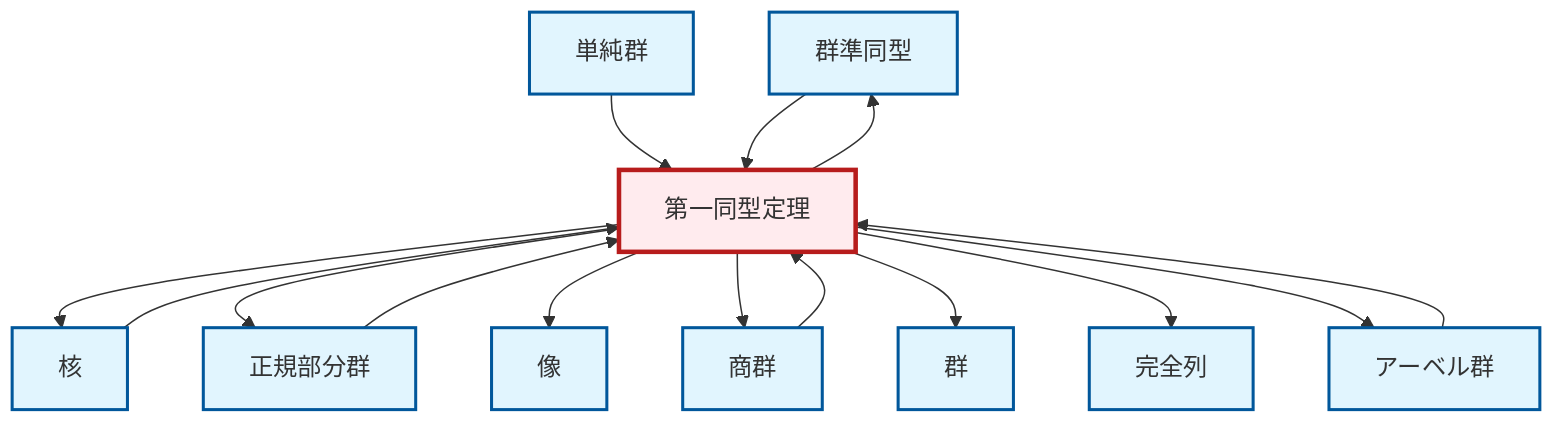 graph TD
    classDef definition fill:#e1f5fe,stroke:#01579b,stroke-width:2px
    classDef theorem fill:#f3e5f5,stroke:#4a148c,stroke-width:2px
    classDef axiom fill:#fff3e0,stroke:#e65100,stroke-width:2px
    classDef example fill:#e8f5e9,stroke:#1b5e20,stroke-width:2px
    classDef current fill:#ffebee,stroke:#b71c1c,stroke-width:3px
    def-homomorphism["群準同型"]:::definition
    def-quotient-group["商群"]:::definition
    def-kernel["核"]:::definition
    def-exact-sequence["完全列"]:::definition
    def-abelian-group["アーベル群"]:::definition
    thm-first-isomorphism["第一同型定理"]:::theorem
    def-image["像"]:::definition
    def-normal-subgroup["正規部分群"]:::definition
    def-group["群"]:::definition
    def-simple-group["単純群"]:::definition
    thm-first-isomorphism --> def-kernel
    thm-first-isomorphism --> def-normal-subgroup
    thm-first-isomorphism --> def-image
    def-kernel --> thm-first-isomorphism
    thm-first-isomorphism --> def-quotient-group
    thm-first-isomorphism --> def-group
    def-simple-group --> thm-first-isomorphism
    thm-first-isomorphism --> def-exact-sequence
    def-normal-subgroup --> thm-first-isomorphism
    thm-first-isomorphism --> def-abelian-group
    def-abelian-group --> thm-first-isomorphism
    def-homomorphism --> thm-first-isomorphism
    thm-first-isomorphism --> def-homomorphism
    def-quotient-group --> thm-first-isomorphism
    class thm-first-isomorphism current